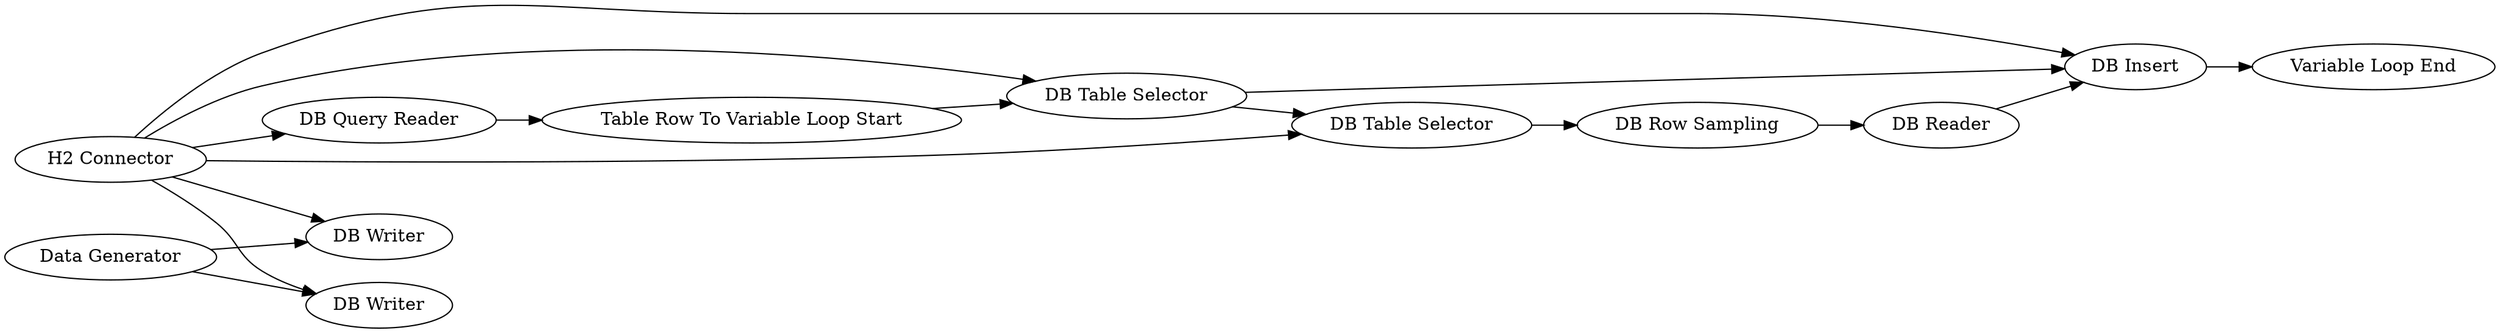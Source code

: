 digraph {
	"2506847396104572399_14" [label="DB Query Reader"]
	"2506847396104572399_11" [label="DB Writer"]
	"2506847396104572399_9" [label="Data Generator"]
	"2506847396104572399_6" [label="DB Reader"]
	"2506847396104572399_16" [label="Variable Loop End"]
	"2506847396104572399_10" [label="H2 Connector"]
	"2506847396104572399_15" [label="Table Row To Variable Loop Start"]
	"2506847396104572399_8" [label="DB Insert"]
	"2506847396104572399_12" [label="DB Writer"]
	"2506847396104572399_5" [label="DB Row Sampling"]
	"2506847396104572399_4" [label="DB Table Selector"]
	"2506847396104572399_3" [label="DB Table Selector"]
	"2506847396104572399_14" -> "2506847396104572399_15"
	"2506847396104572399_10" -> "2506847396104572399_12"
	"2506847396104572399_10" -> "2506847396104572399_14"
	"2506847396104572399_10" -> "2506847396104572399_11"
	"2506847396104572399_3" -> "2506847396104572399_8"
	"2506847396104572399_10" -> "2506847396104572399_8"
	"2506847396104572399_5" -> "2506847396104572399_6"
	"2506847396104572399_3" -> "2506847396104572399_4"
	"2506847396104572399_6" -> "2506847396104572399_8"
	"2506847396104572399_10" -> "2506847396104572399_4"
	"2506847396104572399_9" -> "2506847396104572399_11"
	"2506847396104572399_4" -> "2506847396104572399_5"
	"2506847396104572399_10" -> "2506847396104572399_3"
	"2506847396104572399_15" -> "2506847396104572399_3"
	"2506847396104572399_8" -> "2506847396104572399_16"
	"2506847396104572399_9" -> "2506847396104572399_12"
	rankdir=LR
}
